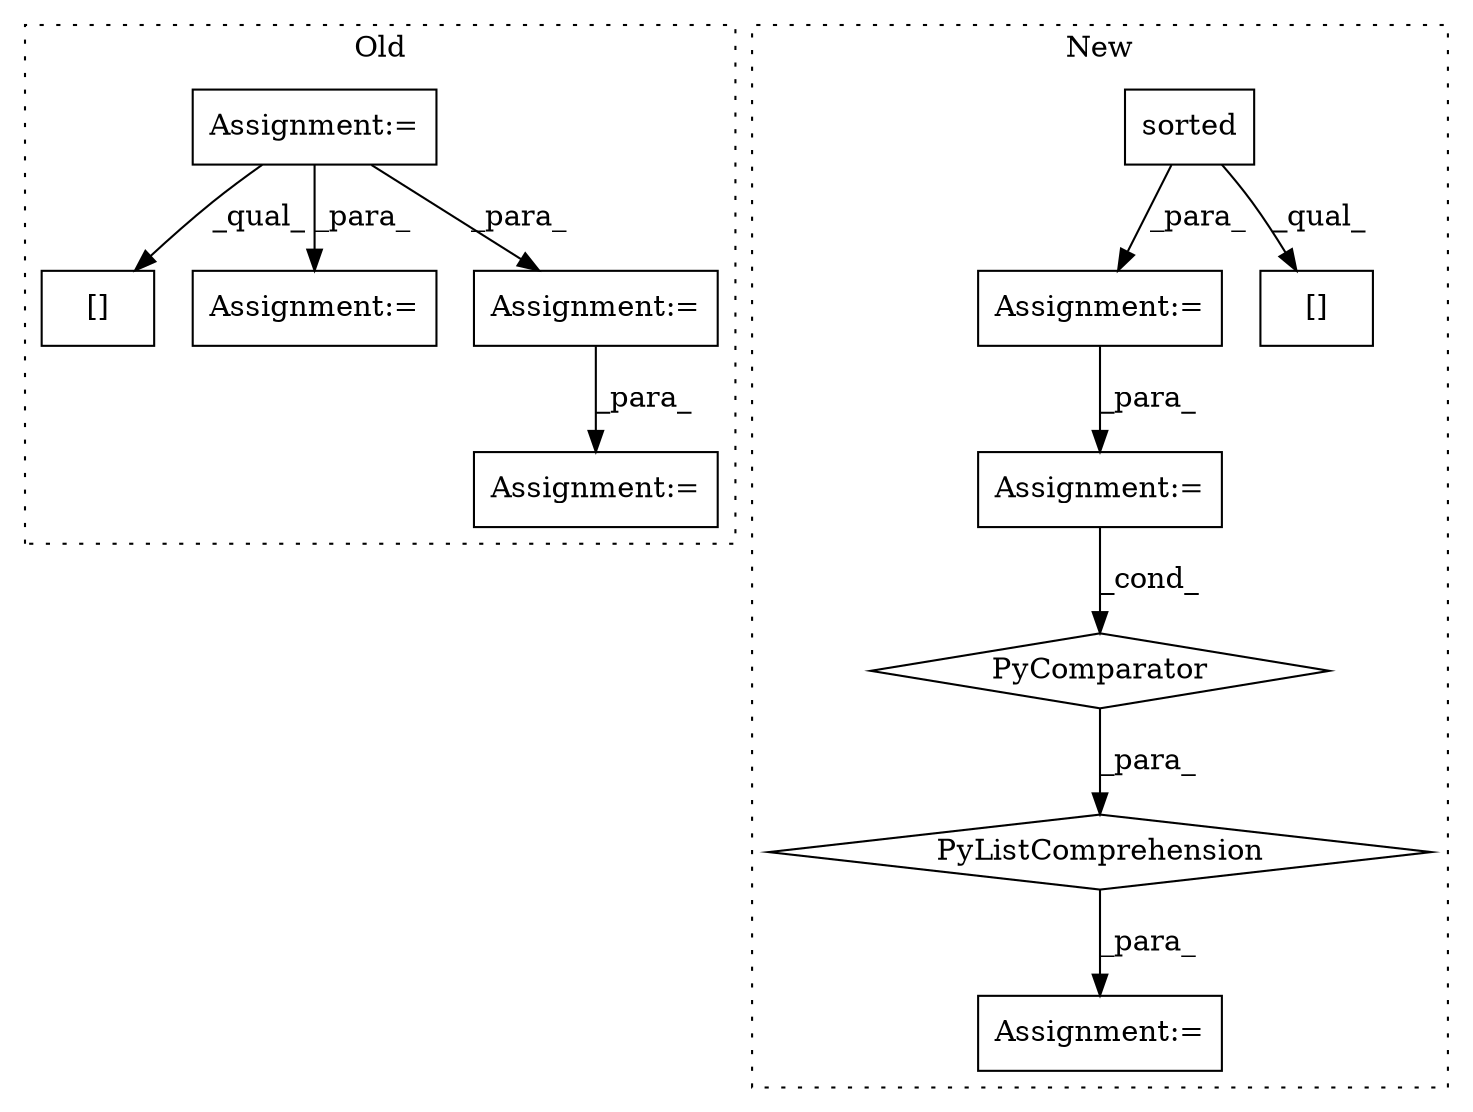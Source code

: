 digraph G {
subgraph cluster0 {
1 [label="[]" a="2" s="27294,27309" l="14,1" shape="box"];
7 [label="Assignment:=" a="7" s="27016" l="1" shape="box"];
8 [label="Assignment:=" a="7" s="27338" l="1" shape="box"];
9 [label="Assignment:=" a="7" s="27396" l="2" shape="box"];
12 [label="Assignment:=" a="7" s="27281" l="1" shape="box"];
label = "Old";
style="dotted";
}
subgraph cluster1 {
2 [label="sorted" a="32" s="27275,27295" l="7,1" shape="box"];
3 [label="Assignment:=" a="7" s="27484" l="16" shape="box"];
4 [label="Assignment:=" a="7" s="27119" l="25" shape="box"];
5 [label="PyComparator" a="113" s="27588" l="29" shape="diamond"];
6 [label="PyListComprehension" a="109" s="27500" l="125" shape="diamond"];
10 [label="Assignment:=" a="7" s="27588" l="29" shape="box"];
11 [label="[]" a="2" s="27144,27163" l="14,1" shape="box"];
label = "New";
style="dotted";
}
2 -> 4 [label="_para_"];
2 -> 11 [label="_qual_"];
4 -> 10 [label="_para_"];
5 -> 6 [label="_para_"];
6 -> 3 [label="_para_"];
7 -> 1 [label="_qual_"];
7 -> 12 [label="_para_"];
7 -> 9 [label="_para_"];
10 -> 5 [label="_cond_"];
12 -> 8 [label="_para_"];
}